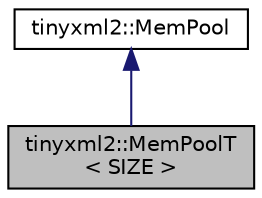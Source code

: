 digraph "tinyxml2::MemPoolT&lt; SIZE &gt;"
{
  edge [fontname="Helvetica",fontsize="10",labelfontname="Helvetica",labelfontsize="10"];
  node [fontname="Helvetica",fontsize="10",shape=record];
  Node1 [label="tinyxml2::MemPoolT\l\< SIZE \>",height=0.2,width=0.4,color="black", fillcolor="grey75", style="filled", fontcolor="black"];
  Node2 -> Node1 [dir="back",color="midnightblue",fontsize="10",style="solid",fontname="Helvetica"];
  Node2 [label="tinyxml2::MemPool",height=0.2,width=0.4,color="black", fillcolor="white", style="filled",URL="$classtinyxml2_1_1MemPool.html"];
}
